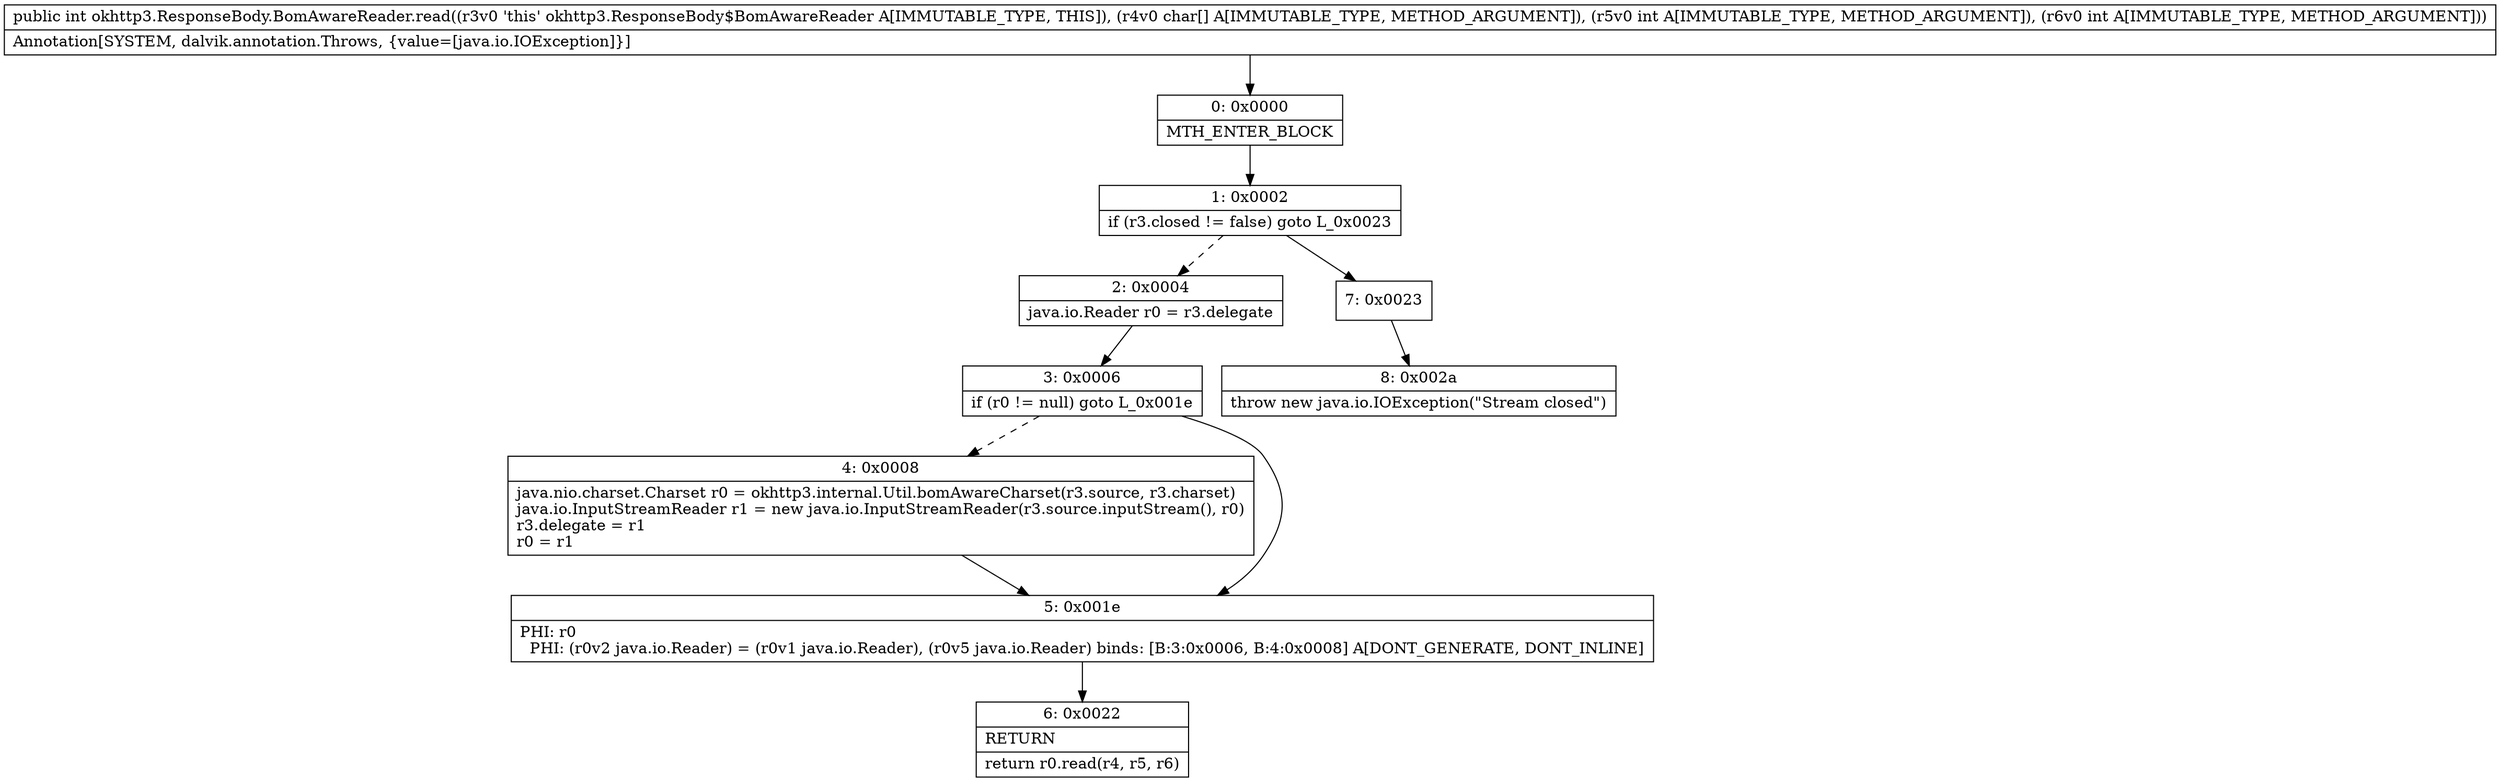 digraph "CFG forokhttp3.ResponseBody.BomAwareReader.read([CII)I" {
Node_0 [shape=record,label="{0\:\ 0x0000|MTH_ENTER_BLOCK\l}"];
Node_1 [shape=record,label="{1\:\ 0x0002|if (r3.closed != false) goto L_0x0023\l}"];
Node_2 [shape=record,label="{2\:\ 0x0004|java.io.Reader r0 = r3.delegate\l}"];
Node_3 [shape=record,label="{3\:\ 0x0006|if (r0 != null) goto L_0x001e\l}"];
Node_4 [shape=record,label="{4\:\ 0x0008|java.nio.charset.Charset r0 = okhttp3.internal.Util.bomAwareCharset(r3.source, r3.charset)\ljava.io.InputStreamReader r1 = new java.io.InputStreamReader(r3.source.inputStream(), r0)\lr3.delegate = r1\lr0 = r1\l}"];
Node_5 [shape=record,label="{5\:\ 0x001e|PHI: r0 \l  PHI: (r0v2 java.io.Reader) = (r0v1 java.io.Reader), (r0v5 java.io.Reader) binds: [B:3:0x0006, B:4:0x0008] A[DONT_GENERATE, DONT_INLINE]\l}"];
Node_6 [shape=record,label="{6\:\ 0x0022|RETURN\l|return r0.read(r4, r5, r6)\l}"];
Node_7 [shape=record,label="{7\:\ 0x0023}"];
Node_8 [shape=record,label="{8\:\ 0x002a|throw new java.io.IOException(\"Stream closed\")\l}"];
MethodNode[shape=record,label="{public int okhttp3.ResponseBody.BomAwareReader.read((r3v0 'this' okhttp3.ResponseBody$BomAwareReader A[IMMUTABLE_TYPE, THIS]), (r4v0 char[] A[IMMUTABLE_TYPE, METHOD_ARGUMENT]), (r5v0 int A[IMMUTABLE_TYPE, METHOD_ARGUMENT]), (r6v0 int A[IMMUTABLE_TYPE, METHOD_ARGUMENT]))  | Annotation[SYSTEM, dalvik.annotation.Throws, \{value=[java.io.IOException]\}]\l}"];
MethodNode -> Node_0;
Node_0 -> Node_1;
Node_1 -> Node_2[style=dashed];
Node_1 -> Node_7;
Node_2 -> Node_3;
Node_3 -> Node_4[style=dashed];
Node_3 -> Node_5;
Node_4 -> Node_5;
Node_5 -> Node_6;
Node_7 -> Node_8;
}

